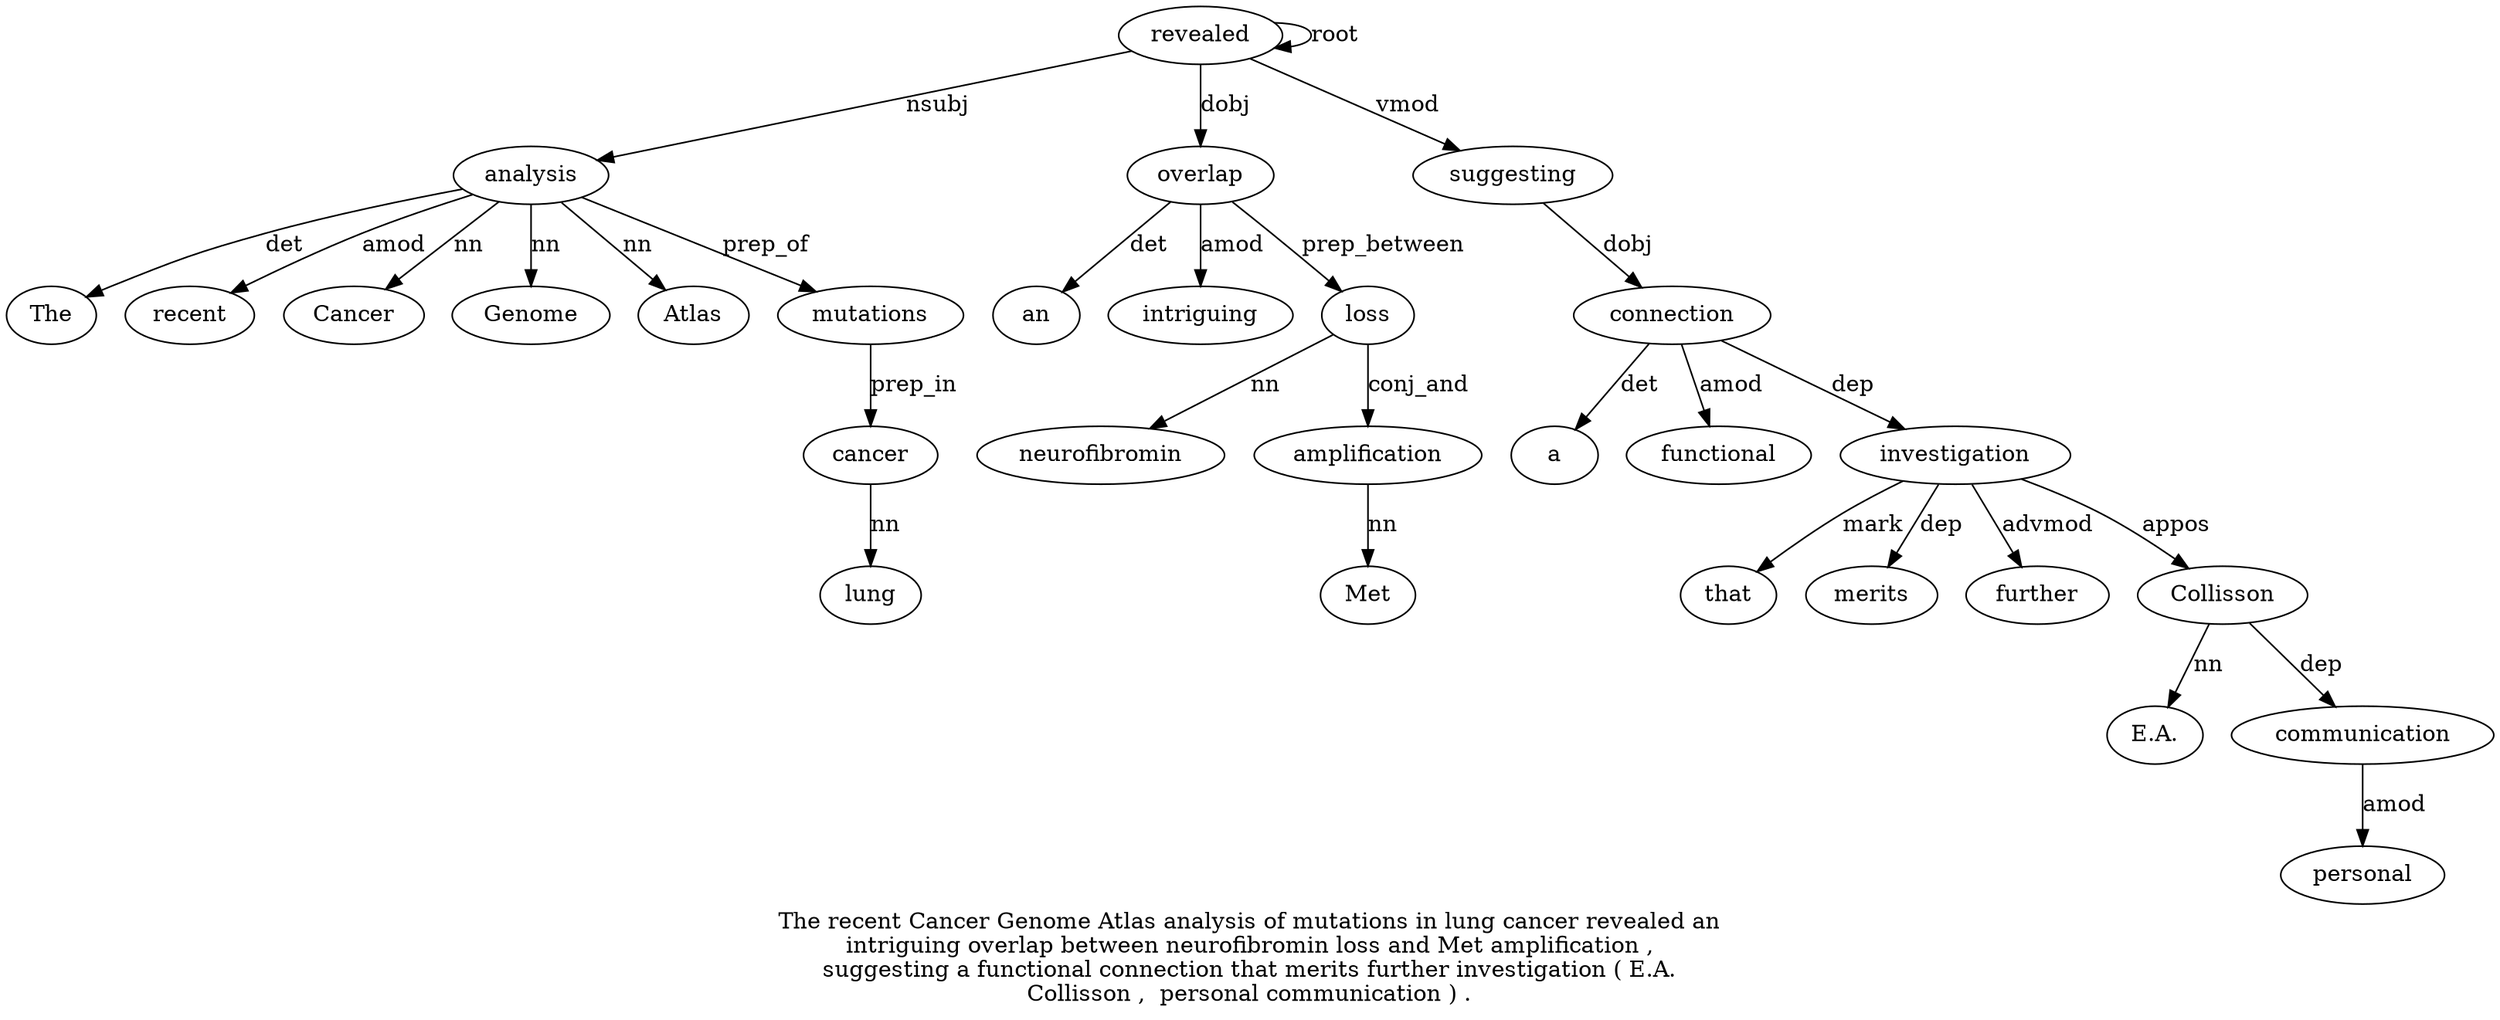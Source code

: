 digraph "The recent Cancer Genome Atlas analysis of mutations in lung cancer revealed an intriguing overlap between neurofibromin loss and Met amplification ,  suggesting a functional connection that merits further investigation ( E.A. Collisson ,  personal communication ) ." {
label="The recent Cancer Genome Atlas analysis of mutations in lung cancer revealed an
intriguing overlap between neurofibromin loss and Met amplification ,
suggesting a functional connection that merits further investigation ( E.A.
Collisson ,  personal communication ) .";
analysis6 [style=filled, fillcolor=white, label=analysis];
The1 [style=filled, fillcolor=white, label=The];
analysis6 -> The1  [label=det];
recent2 [style=filled, fillcolor=white, label=recent];
analysis6 -> recent2  [label=amod];
Cancer3 [style=filled, fillcolor=white, label=Cancer];
analysis6 -> Cancer3  [label=nn];
Genome4 [style=filled, fillcolor=white, label=Genome];
analysis6 -> Genome4  [label=nn];
Atlas5 [style=filled, fillcolor=white, label=Atlas];
analysis6 -> Atlas5  [label=nn];
revealed12 [style=filled, fillcolor=white, label=revealed];
revealed12 -> analysis6  [label=nsubj];
mutations8 [style=filled, fillcolor=white, label=mutations];
analysis6 -> mutations8  [label=prep_of];
cancer11 [style=filled, fillcolor=white, label=cancer];
lung10 [style=filled, fillcolor=white, label=lung];
cancer11 -> lung10  [label=nn];
mutations8 -> cancer11  [label=prep_in];
revealed12 -> revealed12  [label=root];
overlap15 [style=filled, fillcolor=white, label=overlap];
an13 [style=filled, fillcolor=white, label=an];
overlap15 -> an13  [label=det];
intriguing14 [style=filled, fillcolor=white, label=intriguing];
overlap15 -> intriguing14  [label=amod];
revealed12 -> overlap15  [label=dobj];
loss18 [style=filled, fillcolor=white, label=loss];
neurofibromin17 [style=filled, fillcolor=white, label=neurofibromin];
loss18 -> neurofibromin17  [label=nn];
overlap15 -> loss18  [label=prep_between];
amplification21 [style=filled, fillcolor=white, label=amplification];
Met20 [style=filled, fillcolor=white, label=Met];
amplification21 -> Met20  [label=nn];
loss18 -> amplification21  [label=conj_and];
suggesting23 [style=filled, fillcolor=white, label=suggesting];
revealed12 -> suggesting23  [label=vmod];
connection26 [style=filled, fillcolor=white, label=connection];
a24 [style=filled, fillcolor=white, label=a];
connection26 -> a24  [label=det];
functional25 [style=filled, fillcolor=white, label=functional];
connection26 -> functional25  [label=amod];
suggesting23 -> connection26  [label=dobj];
investigation30 [style=filled, fillcolor=white, label=investigation];
that27 [style=filled, fillcolor=white, label=that];
investigation30 -> that27  [label=mark];
merits28 [style=filled, fillcolor=white, label=merits];
investigation30 -> merits28  [label=dep];
further29 [style=filled, fillcolor=white, label=further];
investigation30 -> further29  [label=advmod];
connection26 -> investigation30  [label=dep];
Collisson33 [style=filled, fillcolor=white, label=Collisson];
"E.A.32" [style=filled, fillcolor=white, label="E.A."];
Collisson33 -> "E.A.32"  [label=nn];
investigation30 -> Collisson33  [label=appos];
communication36 [style=filled, fillcolor=white, label=communication];
personal35 [style=filled, fillcolor=white, label=personal];
communication36 -> personal35  [label=amod];
Collisson33 -> communication36  [label=dep];
}
